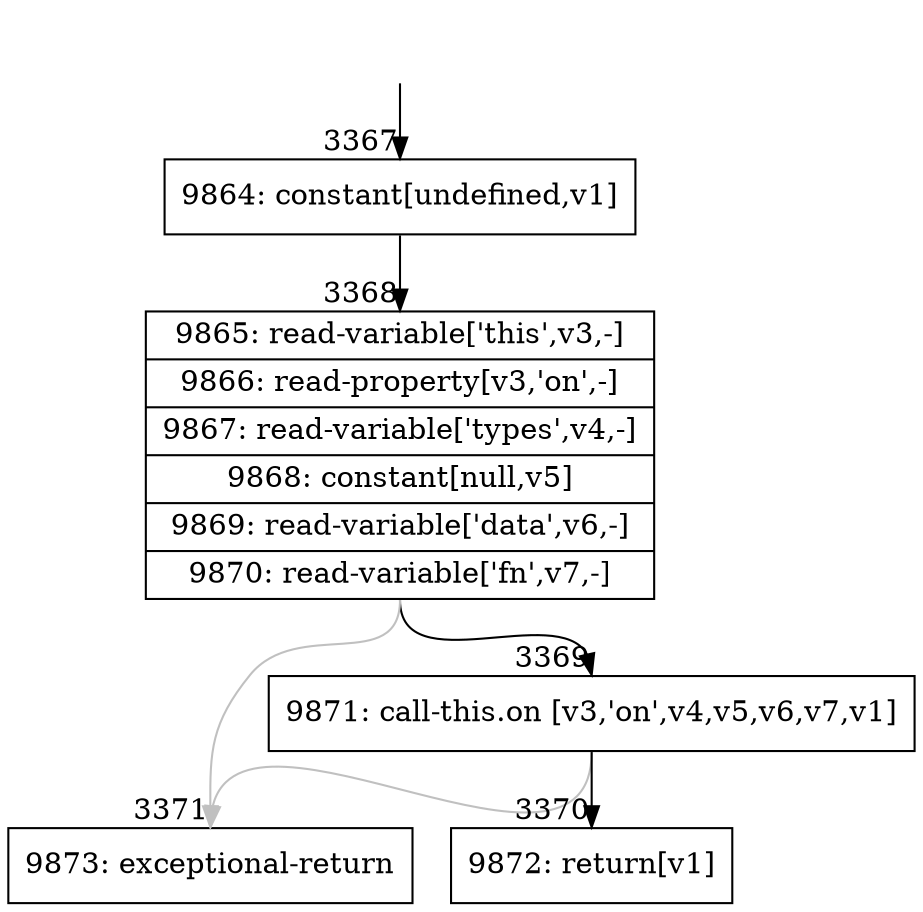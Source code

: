 digraph {
rankdir="TD"
BB_entry215[shape=none,label=""];
BB_entry215 -> BB3367 [tailport=s, headport=n, headlabel="    3367"]
BB3367 [shape=record label="{9864: constant[undefined,v1]}" ] 
BB3367 -> BB3368 [tailport=s, headport=n, headlabel="      3368"]
BB3368 [shape=record label="{9865: read-variable['this',v3,-]|9866: read-property[v3,'on',-]|9867: read-variable['types',v4,-]|9868: constant[null,v5]|9869: read-variable['data',v6,-]|9870: read-variable['fn',v7,-]}" ] 
BB3368 -> BB3369 [tailport=s, headport=n, headlabel="      3369"]
BB3368 -> BB3371 [tailport=s, headport=n, color=gray, headlabel="      3371"]
BB3369 [shape=record label="{9871: call-this.on [v3,'on',v4,v5,v6,v7,v1]}" ] 
BB3369 -> BB3370 [tailport=s, headport=n, headlabel="      3370"]
BB3369 -> BB3371 [tailport=s, headport=n, color=gray]
BB3370 [shape=record label="{9872: return[v1]}" ] 
BB3371 [shape=record label="{9873: exceptional-return}" ] 
//#$~ 3661
}
